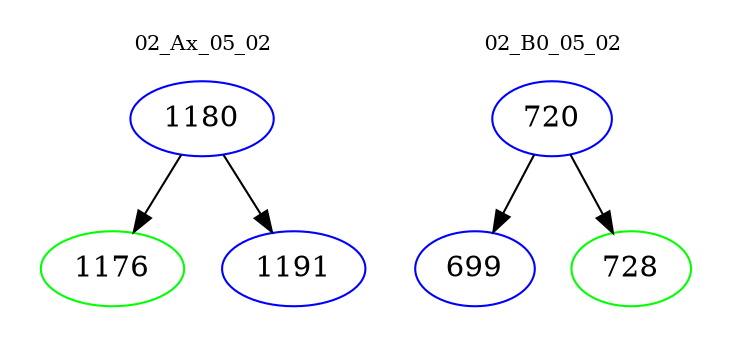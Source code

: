 digraph{
subgraph cluster_0 {
color = white
label = "02_Ax_05_02";
fontsize=10;
T0_1180 [label="1180", color="blue"]
T0_1180 -> T0_1176 [color="black"]
T0_1176 [label="1176", color="green"]
T0_1180 -> T0_1191 [color="black"]
T0_1191 [label="1191", color="blue"]
}
subgraph cluster_1 {
color = white
label = "02_B0_05_02";
fontsize=10;
T1_720 [label="720", color="blue"]
T1_720 -> T1_699 [color="black"]
T1_699 [label="699", color="blue"]
T1_720 -> T1_728 [color="black"]
T1_728 [label="728", color="green"]
}
}
